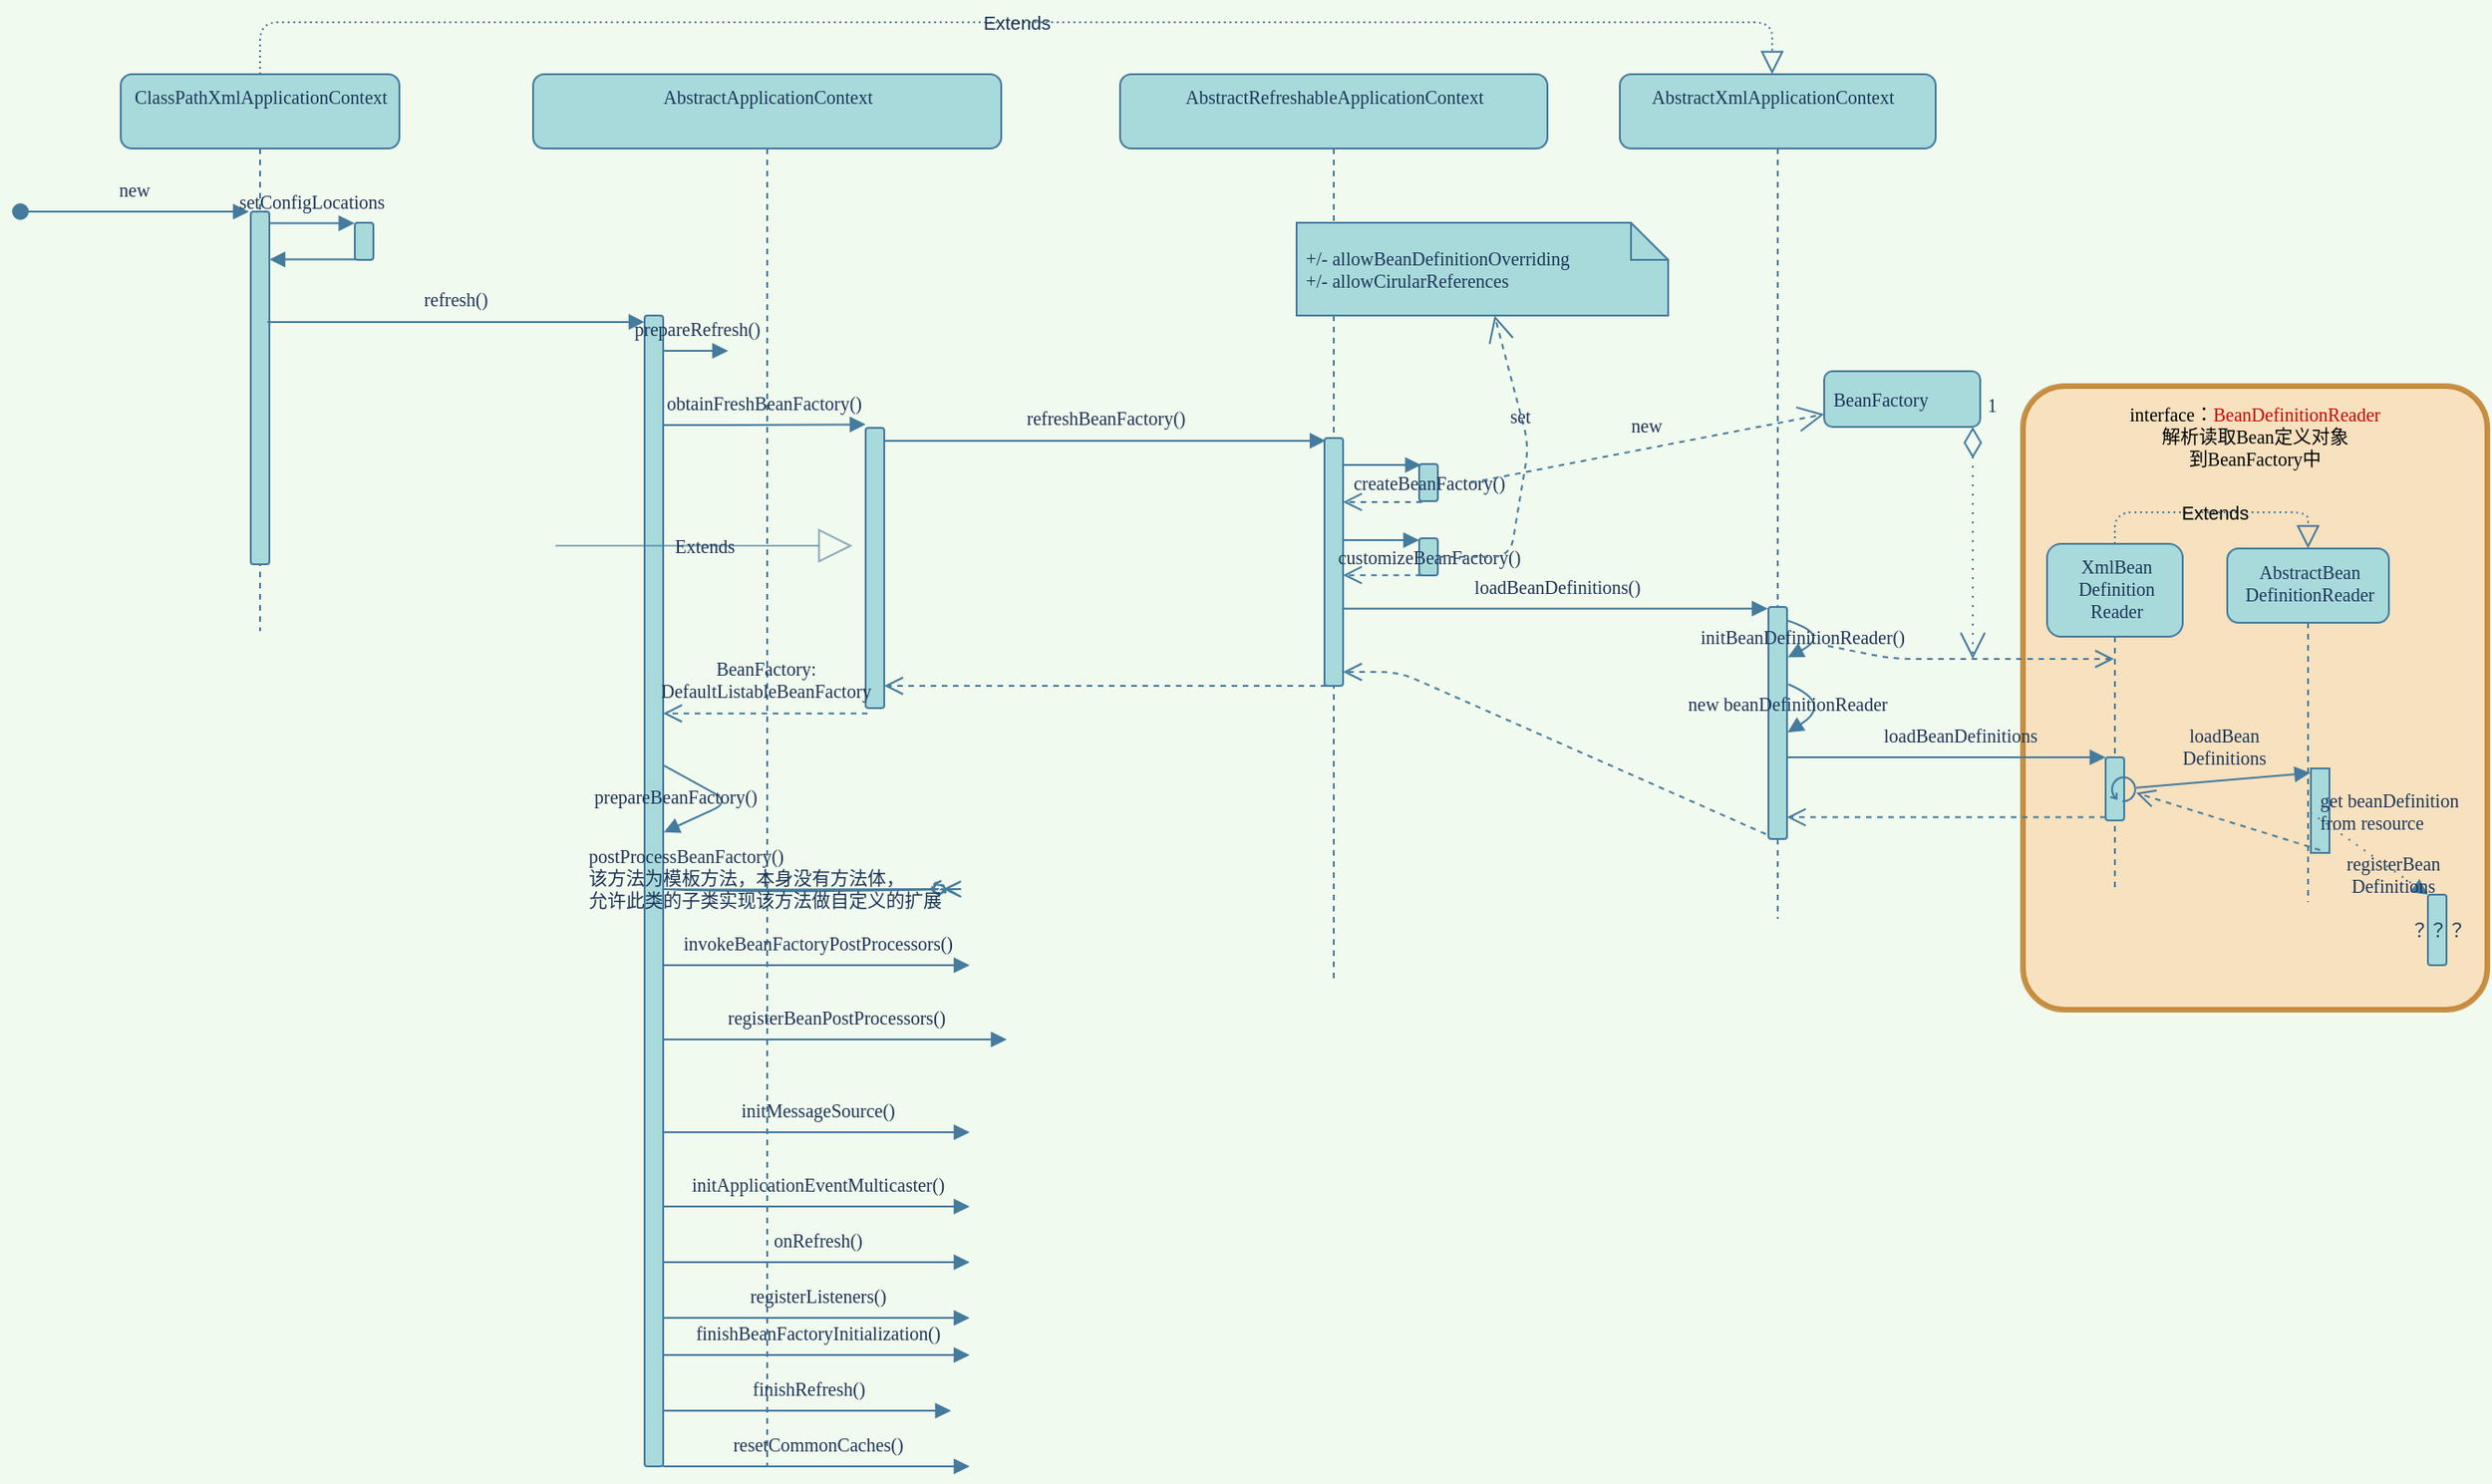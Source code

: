 <mxfile version="13.10.4" type="github">
  <diagram id="kgpKYQtTHZ0yAKxKKP6v" name="Page-1">
    <mxGraphModel dx="2400" dy="845" grid="1" gridSize="3" guides="1" tooltips="1" connect="1" arrows="1" fold="1" page="1" pageScale="1" pageWidth="850" pageHeight="1100" background="#F1FAEE" math="0" shadow="0">
      <root>
        <mxCell id="0" />
        <mxCell id="1" parent="0" />
        <mxCell id="X2vZLEiec1v9-HC9pAJ2-279" value="interface：&lt;span style=&quot;font-size: 10px;&quot;&gt;&lt;font style=&quot;font-size: 10px;&quot; color=&quot;#cc0000&quot;&gt;BeanDefinitionReader&lt;/font&gt;&lt;/span&gt;&lt;br style=&quot;font-size: 10px;&quot;&gt;解析读取Bean定义对象&lt;br style=&quot;font-size: 10px;&quot;&gt;到BeanFactory中" style="shape=ext;rounded=1;html=1;whiteSpace=wrap;shadow=0;glass=0;sketch=0;strokeColor=#b46504;strokeWidth=3;fontSize=10;align=center;fillColor=#fad7ac;opacity=70;arcSize=9;verticalAlign=top;spacing=5;labelBorderColor=none;labelBackgroundColor=none;fontStyle=0;fontFamily=Comic Sans MS;" parent="1" vertex="1">
          <mxGeometry x="1057" y="238" width="250" height="336" as="geometry" />
        </mxCell>
        <mxCell id="3nuBFxr9cyL0pnOWT2aG-1" value="" style="shape=umlLifeline;perimeter=lifelinePerimeter;container=1;collapsible=0;recursiveResize=0;rounded=1;shadow=0;strokeWidth=1;fillColor=#A8DADC;strokeColor=#457B9D;fontColor=#1D3557;spacing=5;labelBorderColor=none;labelBackgroundColor=none;fontStyle=0;fontSize=10;fontFamily=Comic Sans MS;" parent="1" vertex="1">
          <mxGeometry x="33" y="70" width="150" height="300" as="geometry" />
        </mxCell>
        <mxCell id="3nuBFxr9cyL0pnOWT2aG-2" value="" style="points=[];perimeter=orthogonalPerimeter;rounded=1;shadow=0;strokeWidth=1;fillColor=#A8DADC;strokeColor=#457B9D;fontColor=#1D3557;spacing=5;labelBorderColor=none;labelBackgroundColor=none;fontStyle=0;fontSize=10;fontFamily=Comic Sans MS;" parent="3nuBFxr9cyL0pnOWT2aG-1" vertex="1">
          <mxGeometry x="70" y="74" width="10" height="190" as="geometry" />
        </mxCell>
        <mxCell id="3nuBFxr9cyL0pnOWT2aG-3" value="new" style="verticalAlign=bottom;startArrow=oval;endArrow=block;startSize=8;shadow=0;strokeWidth=1;labelBackgroundColor=none;strokeColor=#457B9D;fontColor=#1D3557;entryX=-0.1;entryY=0;entryDx=0;entryDy=0;entryPerimeter=0;spacing=5;labelBorderColor=none;fontStyle=0;fontSize=10;fontFamily=Comic Sans MS;" parent="3nuBFxr9cyL0pnOWT2aG-1" target="3nuBFxr9cyL0pnOWT2aG-2" edge="1">
          <mxGeometry relative="1" as="geometry">
            <mxPoint x="-54" y="74" as="sourcePoint" />
          </mxGeometry>
        </mxCell>
        <mxCell id="WuqNJLrXe6y0jd8liVRH-7" value="ClassPathXmlApplicationContext" style="html=1;align=center;verticalAlign=top;rounded=1;absoluteArcSize=1;arcSize=10;dashed=0;labelBackgroundColor=none;sketch=0;fontFamily=Comic Sans MS;fontSize=10;fontColor=#1D3557;strokeColor=none;fillColor=none;" vertex="1" parent="3nuBFxr9cyL0pnOWT2aG-1">
          <mxGeometry x="5" width="140" height="24" as="geometry" />
        </mxCell>
        <mxCell id="3nuBFxr9cyL0pnOWT2aG-8" value="setConfigLocations" style="verticalAlign=bottom;endArrow=block;shadow=0;strokeWidth=1;labelBackgroundColor=none;strokeColor=#457B9D;fontColor=#1D3557;entryX=-0.014;entryY=0.013;entryDx=0;entryDy=0;entryPerimeter=0;fontSize=10;spacing=5;labelBorderColor=none;fontStyle=0;fontFamily=Comic Sans MS;" parent="1" source="3nuBFxr9cyL0pnOWT2aG-2" target="X2vZLEiec1v9-HC9pAJ2-3" edge="1">
          <mxGeometry relative="1" as="geometry">
            <mxPoint x="275" y="160" as="sourcePoint" />
            <mxPoint x="160" y="160" as="targetPoint" />
          </mxGeometry>
        </mxCell>
        <mxCell id="X2vZLEiec1v9-HC9pAJ2-2" value="" style="shape=umlLifeline;perimeter=lifelinePerimeter;whiteSpace=wrap;html=1;container=1;collapsible=0;recursiveResize=0;outlineConnect=0;rounded=1;sketch=0;strokeColor=#457B9D;fillColor=#A8DADC;fontColor=#1D3557;labelBorderColor=none;spacing=5;labelBackgroundColor=none;fontStyle=0;fontSize=10;fontFamily=Comic Sans MS;" parent="1" vertex="1">
          <mxGeometry x="255" y="70" width="252" height="750" as="geometry" />
        </mxCell>
        <mxCell id="X2vZLEiec1v9-HC9pAJ2-6" value="" style="html=1;points=[];perimeter=orthogonalPerimeter;rounded=1;sketch=0;strokeColor=#457B9D;fillColor=#A8DADC;fontSize=10;fontColor=#1D3557;spacing=5;labelBorderColor=none;labelBackgroundColor=none;fontStyle=0;fontFamily=Comic Sans MS;" parent="X2vZLEiec1v9-HC9pAJ2-2" vertex="1">
          <mxGeometry x="60" y="130" width="10" height="620" as="geometry" />
        </mxCell>
        <mxCell id="X2vZLEiec1v9-HC9pAJ2-34" value="" style="html=1;points=[];perimeter=orthogonalPerimeter;rounded=1;sketch=0;strokeColor=#457B9D;fillColor=#A8DADC;fontSize=10;fontColor=#1D3557;spacing=5;labelBorderColor=none;labelBackgroundColor=none;fontStyle=0;fontFamily=Comic Sans MS;" parent="X2vZLEiec1v9-HC9pAJ2-2" vertex="1">
          <mxGeometry x="179" y="190.5" width="10" height="151" as="geometry" />
        </mxCell>
        <mxCell id="X2vZLEiec1v9-HC9pAJ2-8" value="obtainFreshBeanFactory()" style="html=1;verticalAlign=bottom;endArrow=block;labelBackgroundColor=none;strokeColor=#457B9D;fillColor=#A8DADC;fontSize=10;fontColor=#1D3557;entryX=0;entryY=-0.012;entryDx=0;entryDy=0;entryPerimeter=0;spacing=5;labelBorderColor=none;fontStyle=0;fontFamily=Comic Sans MS;" parent="X2vZLEiec1v9-HC9pAJ2-2" source="X2vZLEiec1v9-HC9pAJ2-6" target="X2vZLEiec1v9-HC9pAJ2-34" edge="1">
          <mxGeometry width="80" relative="1" as="geometry">
            <mxPoint x="-50" y="260" as="sourcePoint" />
            <mxPoint x="220" y="161" as="targetPoint" />
            <Array as="points">
              <mxPoint x="95" y="189" />
            </Array>
          </mxGeometry>
        </mxCell>
        <mxCell id="X2vZLEiec1v9-HC9pAJ2-40" value="BeanFactory:&lt;br style=&quot;font-size: 10px;&quot;&gt;DefaultListableBeanFactory" style="html=1;verticalAlign=bottom;endArrow=open;dashed=1;endSize=8;exitX=0.1;exitY=1.019;labelBackgroundColor=none;strokeColor=#457B9D;fillColor=#A8DADC;fontSize=10;fontColor=#1D3557;exitDx=0;exitDy=0;exitPerimeter=0;spacing=5;labelBorderColor=none;fontStyle=0;fontFamily=Comic Sans MS;" parent="X2vZLEiec1v9-HC9pAJ2-2" source="X2vZLEiec1v9-HC9pAJ2-34" target="X2vZLEiec1v9-HC9pAJ2-6" edge="1">
          <mxGeometry relative="1" as="geometry">
            <mxPoint x="350" y="186" as="targetPoint" />
          </mxGeometry>
        </mxCell>
        <mxCell id="X2vZLEiec1v9-HC9pAJ2-12" value="prepareBeanFactory()&lt;br style=&quot;font-size: 10px;&quot;&gt;" style="html=1;verticalAlign=middle;endArrow=block;labelBackgroundColor=none;strokeColor=#457B9D;fillColor=#A8DADC;fontSize=10;fontColor=#1D3557;align=left;edgeStyle=elbowEdgeStyle;entryX=1.035;entryY=0.449;entryDx=0;entryDy=0;entryPerimeter=0;exitX=1.04;exitY=0.391;exitDx=0;exitDy=0;exitPerimeter=0;spacing=5;labelBorderColor=none;fontStyle=0;fontFamily=Comic Sans MS;" parent="X2vZLEiec1v9-HC9pAJ2-2" source="X2vZLEiec1v9-HC9pAJ2-6" target="X2vZLEiec1v9-HC9pAJ2-6" edge="1">
          <mxGeometry x="-1" y="-46" width="80" relative="1" as="geometry">
            <mxPoint x="71" y="385" as="sourcePoint" />
            <mxPoint x="214" y="385" as="targetPoint" />
            <Array as="points">
              <mxPoint x="106" y="392" />
            </Array>
            <mxPoint x="-20" y="-24" as="offset" />
          </mxGeometry>
        </mxCell>
        <mxCell id="WuqNJLrXe6y0jd8liVRH-16" value="AbstractApplicationContext" style="html=1;align=center;verticalAlign=top;rounded=1;absoluteArcSize=1;arcSize=10;dashed=0;labelBackgroundColor=none;sketch=0;fontFamily=Comic Sans MS;fontSize=10;fontColor=#1D3557;strokeColor=none;fillColor=none;" vertex="1" parent="X2vZLEiec1v9-HC9pAJ2-2">
          <mxGeometry x="56" width="140" height="24" as="geometry" />
        </mxCell>
        <mxCell id="X2vZLEiec1v9-HC9pAJ2-5" value="" style="html=1;verticalAlign=bottom;endArrow=block;strokeColor=#457B9D;fillColor=#A8DADC;fontColor=#1D3557;exitX=0.019;exitY=0.988;exitDx=0;exitDy=0;exitPerimeter=0;spacing=5;labelBorderColor=none;labelBackgroundColor=none;fontStyle=0;fontSize=10;fontFamily=Comic Sans MS;" parent="1" source="X2vZLEiec1v9-HC9pAJ2-3" target="3nuBFxr9cyL0pnOWT2aG-2" edge="1">
          <mxGeometry width="80" relative="1" as="geometry">
            <mxPoint x="140" y="400" as="sourcePoint" />
            <mxPoint x="220" y="400" as="targetPoint" />
          </mxGeometry>
        </mxCell>
        <mxCell id="X2vZLEiec1v9-HC9pAJ2-3" value="" style="html=1;points=[];perimeter=orthogonalPerimeter;rounded=1;sketch=0;strokeColor=#457B9D;fillColor=#A8DADC;fontColor=#1D3557;spacing=5;labelBorderColor=none;labelBackgroundColor=none;fontStyle=0;fontSize=10;fontFamily=Comic Sans MS;" parent="1" vertex="1">
          <mxGeometry x="159" y="150" width="10" height="20" as="geometry" />
        </mxCell>
        <mxCell id="X2vZLEiec1v9-HC9pAJ2-7" value="refresh()" style="html=1;verticalAlign=bottom;endArrow=block;strokeColor=#457B9D;fillColor=#A8DADC;fontSize=10;fontColor=#1D3557;exitX=0.897;exitY=0.313;exitDx=0;exitDy=0;exitPerimeter=0;labelBackgroundColor=none;spacing=5;labelBorderColor=none;fontStyle=0;fontFamily=Comic Sans MS;" parent="1" source="3nuBFxr9cyL0pnOWT2aG-2" target="X2vZLEiec1v9-HC9pAJ2-6" edge="1">
          <mxGeometry width="80" relative="1" as="geometry">
            <mxPoint x="50" y="200" as="sourcePoint" />
            <mxPoint x="260" y="370" as="targetPoint" />
          </mxGeometry>
        </mxCell>
        <mxCell id="X2vZLEiec1v9-HC9pAJ2-9" value="prepareRefresh()" style="html=1;verticalAlign=bottom;endArrow=block;labelBackgroundColor=none;strokeColor=#457B9D;fillColor=#A8DADC;fontSize=10;fontColor=#1D3557;spacing=5;labelBorderColor=none;fontStyle=0;fontFamily=Comic Sans MS;" parent="1" source="X2vZLEiec1v9-HC9pAJ2-6" edge="1">
          <mxGeometry width="80" relative="1" as="geometry">
            <mxPoint x="242" y="219" as="sourcePoint" />
            <mxPoint x="360" y="219" as="targetPoint" />
          </mxGeometry>
        </mxCell>
        <mxCell id="X2vZLEiec1v9-HC9pAJ2-16" value="postProcessBeanFactory()&lt;br style=&quot;font-size: 10px;&quot;&gt;&lt;span style=&quot;font-size: 10px;&quot;&gt;该方法为模板方法，本身没有方法体，&lt;/span&gt;&lt;br style=&quot;font-size: 10px;&quot;&gt;&lt;div style=&quot;font-size: 10px;&quot;&gt;&lt;span style=&quot;font-size: 10px;&quot;&gt;允许此类的子类实现该方法做自定义的扩展&lt;/span&gt;&lt;/div&gt;" style="html=1;verticalAlign=middle;endArrow=ERzeroToMany;labelBackgroundColor=none;strokeColor=#457B9D;fillColor=#A8DADC;fontSize=10;fontColor=#1D3557;align=left;sketch=1;endFill=1;spacing=5;labelBorderColor=none;fontStyle=0;fontFamily=Comic Sans MS;" parent="1" source="X2vZLEiec1v9-HC9pAJ2-6" edge="1">
          <mxGeometry x="-1" y="45" width="80" relative="1" as="geometry">
            <mxPoint x="362" y="509" as="sourcePoint" />
            <mxPoint x="485" y="509" as="targetPoint" />
            <mxPoint x="-45" y="39" as="offset" />
          </mxGeometry>
        </mxCell>
        <mxCell id="X2vZLEiec1v9-HC9pAJ2-17" value="invokeBeanFactoryPostProcessors()" style="html=1;verticalAlign=bottom;endArrow=block;labelBackgroundColor=none;strokeColor=#457B9D;fillColor=#A8DADC;fontSize=10;fontColor=#1D3557;spacing=5;labelBorderColor=none;fontStyle=0;fontFamily=Comic Sans MS;" parent="1" source="X2vZLEiec1v9-HC9pAJ2-6" edge="1">
          <mxGeometry width="80" relative="1" as="geometry">
            <mxPoint x="244.81" y="390.0" as="sourcePoint" />
            <mxPoint x="490" y="550" as="targetPoint" />
          </mxGeometry>
        </mxCell>
        <mxCell id="X2vZLEiec1v9-HC9pAJ2-20" value="registerBeanPostProcessors()" style="html=1;verticalAlign=bottom;endArrow=block;labelBackgroundColor=none;strokeColor=#457B9D;fillColor=#A8DADC;fontSize=10;fontColor=#1D3557;spacing=5;labelBorderColor=none;fontStyle=0;fontFamily=Comic Sans MS;" parent="1" source="X2vZLEiec1v9-HC9pAJ2-6" edge="1">
          <mxGeometry width="80" relative="1" as="geometry">
            <mxPoint x="244.81" y="430.0" as="sourcePoint" />
            <mxPoint x="510" y="590" as="targetPoint" />
          </mxGeometry>
        </mxCell>
        <mxCell id="X2vZLEiec1v9-HC9pAJ2-21" value="initMessageSource()" style="html=1;verticalAlign=bottom;endArrow=block;labelBackgroundColor=none;strokeColor=#457B9D;fillColor=#A8DADC;fontSize=10;fontColor=#1D3557;spacing=5;labelBorderColor=none;fontStyle=0;fontFamily=Comic Sans MS;" parent="1" source="X2vZLEiec1v9-HC9pAJ2-6" edge="1">
          <mxGeometry width="80" relative="1" as="geometry">
            <mxPoint x="270.0" y="620.0" as="sourcePoint" />
            <mxPoint x="490" y="640" as="targetPoint" />
          </mxGeometry>
        </mxCell>
        <mxCell id="X2vZLEiec1v9-HC9pAJ2-28" value="initApplicationEventMulticaster()" style="html=1;verticalAlign=bottom;endArrow=block;labelBackgroundColor=none;strokeColor=#457B9D;fillColor=#A8DADC;fontSize=10;fontColor=#1D3557;spacing=5;labelBorderColor=none;fontStyle=0;fontFamily=Comic Sans MS;" parent="1" source="X2vZLEiec1v9-HC9pAJ2-6" edge="1">
          <mxGeometry width="80" relative="1" as="geometry">
            <mxPoint x="244.81" y="530" as="sourcePoint" />
            <mxPoint x="490" y="680" as="targetPoint" />
          </mxGeometry>
        </mxCell>
        <mxCell id="X2vZLEiec1v9-HC9pAJ2-29" value="onRefresh()" style="html=1;verticalAlign=bottom;endArrow=block;labelBackgroundColor=none;strokeColor=#457B9D;fillColor=#A8DADC;fontSize=10;fontColor=#1D3557;spacing=5;labelBorderColor=none;fontStyle=0;fontFamily=Comic Sans MS;" parent="1" source="X2vZLEiec1v9-HC9pAJ2-6" edge="1">
          <mxGeometry width="80" relative="1" as="geometry">
            <mxPoint x="244.81" y="570" as="sourcePoint" />
            <mxPoint x="490" y="710" as="targetPoint" />
          </mxGeometry>
        </mxCell>
        <mxCell id="X2vZLEiec1v9-HC9pAJ2-30" value="registerListeners()" style="html=1;verticalAlign=bottom;endArrow=block;labelBackgroundColor=none;strokeColor=#457B9D;fillColor=#A8DADC;fontSize=10;fontColor=#1D3557;spacing=5;labelBorderColor=none;fontStyle=0;fontFamily=Comic Sans MS;" parent="1" source="X2vZLEiec1v9-HC9pAJ2-6" edge="1">
          <mxGeometry width="80" relative="1" as="geometry">
            <mxPoint x="244.81" y="600" as="sourcePoint" />
            <mxPoint x="490" y="740" as="targetPoint" />
          </mxGeometry>
        </mxCell>
        <mxCell id="X2vZLEiec1v9-HC9pAJ2-31" value="finishBeanFactoryInitialization()" style="html=1;verticalAlign=bottom;endArrow=block;labelBackgroundColor=none;strokeColor=#457B9D;fillColor=#A8DADC;fontSize=10;fontColor=#1D3557;spacing=5;labelBorderColor=none;fontStyle=0;fontFamily=Comic Sans MS;" parent="1" source="X2vZLEiec1v9-HC9pAJ2-6" edge="1">
          <mxGeometry width="80" relative="1" as="geometry">
            <mxPoint x="244.81" y="660" as="sourcePoint" />
            <mxPoint x="490" y="760" as="targetPoint" />
          </mxGeometry>
        </mxCell>
        <mxCell id="X2vZLEiec1v9-HC9pAJ2-32" value="finishRefresh()" style="html=1;verticalAlign=bottom;endArrow=block;labelBackgroundColor=none;strokeColor=#457B9D;fillColor=#A8DADC;fontSize=10;fontColor=#1D3557;spacing=5;labelBorderColor=none;fontStyle=0;fontFamily=Comic Sans MS;" parent="1" source="X2vZLEiec1v9-HC9pAJ2-6" edge="1">
          <mxGeometry width="80" relative="1" as="geometry">
            <mxPoint x="244.81" y="690" as="sourcePoint" />
            <mxPoint x="480" y="790" as="targetPoint" />
          </mxGeometry>
        </mxCell>
        <mxCell id="X2vZLEiec1v9-HC9pAJ2-33" value="resetCommonCaches()" style="html=1;verticalAlign=bottom;endArrow=block;labelBackgroundColor=none;strokeColor=#457B9D;fillColor=#A8DADC;fontSize=10;fontColor=#1D3557;spacing=5;labelBorderColor=none;fontStyle=0;fontFamily=Comic Sans MS;" parent="1" source="X2vZLEiec1v9-HC9pAJ2-6" edge="1">
          <mxGeometry width="80" relative="1" as="geometry">
            <mxPoint x="244.81" y="720" as="sourcePoint" />
            <mxPoint x="490" y="820" as="targetPoint" />
          </mxGeometry>
        </mxCell>
        <mxCell id="X2vZLEiec1v9-HC9pAJ2-36" value="refreshBeanFactory()" style="html=1;verticalAlign=bottom;endArrow=block;labelBackgroundColor=none;strokeColor=#457B9D;fillColor=#A8DADC;fontSize=10;fontColor=#1D3557;entryX=0.066;entryY=0.011;entryDx=0;entryDy=0;entryPerimeter=0;spacing=5;labelBorderColor=none;fontStyle=0;fontFamily=Comic Sans MS;" parent="1" source="X2vZLEiec1v9-HC9pAJ2-34" target="X2vZLEiec1v9-HC9pAJ2-35" edge="1">
          <mxGeometry width="80" relative="1" as="geometry">
            <mxPoint x="513" y="260" as="sourcePoint" />
            <mxPoint x="675" y="199" as="targetPoint" />
            <Array as="points" />
          </mxGeometry>
        </mxCell>
        <mxCell id="X2vZLEiec1v9-HC9pAJ2-43" value="" style="html=1;verticalAlign=bottom;endArrow=open;dashed=1;endSize=8;labelBackgroundColor=none;strokeColor=#457B9D;fillColor=#A8DADC;fontSize=10;fontColor=#1D3557;exitX=0.1;exitY=1;exitDx=0;exitDy=0;exitPerimeter=0;spacing=5;labelBorderColor=none;fontStyle=0;fontFamily=Comic Sans MS;" parent="1" source="X2vZLEiec1v9-HC9pAJ2-35" target="X2vZLEiec1v9-HC9pAJ2-34" edge="1">
          <mxGeometry relative="1" as="geometry">
            <mxPoint x="620" y="480" as="sourcePoint" />
            <mxPoint x="540" y="480" as="targetPoint" />
            <Array as="points" />
          </mxGeometry>
        </mxCell>
        <mxCell id="X2vZLEiec1v9-HC9pAJ2-44" value="" style="shape=umlLifeline;perimeter=lifelinePerimeter;whiteSpace=wrap;html=1;container=1;collapsible=0;recursiveResize=0;outlineConnect=0;rounded=1;sketch=0;strokeColor=#457B9D;fillColor=#A8DADC;fontSize=10;fontColor=#1D3557;shadow=0;glass=0;spacing=5;labelBorderColor=none;labelBackgroundColor=none;fontStyle=0;fontFamily=Comic Sans MS;" parent="1" vertex="1">
          <mxGeometry x="571" y="70" width="230" height="488" as="geometry" />
        </mxCell>
        <mxCell id="X2vZLEiec1v9-HC9pAJ2-35" value="" style="html=1;points=[];perimeter=orthogonalPerimeter;rounded=1;sketch=0;strokeColor=#457B9D;fillColor=#A8DADC;fontSize=10;fontColor=#1D3557;spacing=5;labelBorderColor=none;labelBackgroundColor=none;fontStyle=0;fontFamily=Comic Sans MS;" parent="X2vZLEiec1v9-HC9pAJ2-44" vertex="1">
          <mxGeometry x="110" y="196" width="10" height="133.5" as="geometry" />
        </mxCell>
        <mxCell id="X2vZLEiec1v9-HC9pAJ2-46" value="createBeanFactory()" style="html=1;points=[];perimeter=orthogonalPerimeter;rounded=1;shadow=0;glass=0;sketch=0;strokeColor=#457B9D;fillColor=#A8DADC;fontSize=10;fontColor=#1D3557;spacing=5;labelBorderColor=none;labelBackgroundColor=none;fontStyle=0;fontFamily=Comic Sans MS;" parent="X2vZLEiec1v9-HC9pAJ2-44" vertex="1">
          <mxGeometry x="161" y="210" width="10" height="20" as="geometry" />
        </mxCell>
        <mxCell id="X2vZLEiec1v9-HC9pAJ2-47" value="" style="html=1;verticalAlign=bottom;endArrow=block;labelBackgroundColor=none;strokeColor=#457B9D;fillColor=#A8DADC;fontSize=10;fontColor=#1D3557;entryX=0.1;entryY=0.025;entryDx=0;entryDy=0;entryPerimeter=0;spacing=5;labelBorderColor=none;fontStyle=0;fontFamily=Comic Sans MS;" parent="X2vZLEiec1v9-HC9pAJ2-44" source="X2vZLEiec1v9-HC9pAJ2-35" target="X2vZLEiec1v9-HC9pAJ2-46" edge="1">
          <mxGeometry width="80" relative="1" as="geometry">
            <mxPoint x="70" y="300" as="sourcePoint" />
            <mxPoint x="150" y="300" as="targetPoint" />
          </mxGeometry>
        </mxCell>
        <mxCell id="X2vZLEiec1v9-HC9pAJ2-48" value="" style="html=1;verticalAlign=bottom;endArrow=open;dashed=1;endSize=8;labelBackgroundColor=none;strokeColor=#457B9D;fillColor=#A8DADC;fontSize=10;fontColor=#1D3557;exitX=0.143;exitY=1.024;exitDx=0;exitDy=0;exitPerimeter=0;spacing=5;labelBorderColor=none;fontStyle=0;fontFamily=Comic Sans MS;" parent="X2vZLEiec1v9-HC9pAJ2-44" source="X2vZLEiec1v9-HC9pAJ2-46" target="X2vZLEiec1v9-HC9pAJ2-35" edge="1">
          <mxGeometry relative="1" as="geometry">
            <mxPoint x="51" y="330" as="sourcePoint" />
            <mxPoint x="-70" y="275" as="targetPoint" />
          </mxGeometry>
        </mxCell>
        <mxCell id="X2vZLEiec1v9-HC9pAJ2-49" value="customizeBeanFactory()" style="html=1;points=[];perimeter=orthogonalPerimeter;rounded=1;shadow=0;glass=0;sketch=0;strokeColor=#457B9D;fillColor=#A8DADC;fontSize=10;fontColor=#1D3557;spacing=5;labelBorderColor=none;labelBackgroundColor=none;fontStyle=0;fontFamily=Comic Sans MS;" parent="X2vZLEiec1v9-HC9pAJ2-44" vertex="1">
          <mxGeometry x="161" y="250" width="10" height="20" as="geometry" />
        </mxCell>
        <mxCell id="X2vZLEiec1v9-HC9pAJ2-51" value="" style="html=1;verticalAlign=bottom;endArrow=open;dashed=1;endSize=8;labelBackgroundColor=none;strokeColor=#457B9D;fillColor=#A8DADC;fontSize=10;fontColor=#1D3557;exitX=0.114;exitY=0.993;exitDx=0;exitDy=0;exitPerimeter=0;spacing=5;labelBorderColor=none;fontStyle=0;fontFamily=Comic Sans MS;" parent="X2vZLEiec1v9-HC9pAJ2-44" source="X2vZLEiec1v9-HC9pAJ2-49" target="X2vZLEiec1v9-HC9pAJ2-35" edge="1">
          <mxGeometry relative="1" as="geometry">
            <mxPoint x="191.43" y="280.48" as="sourcePoint" />
            <mxPoint x="60" y="280.48" as="targetPoint" />
          </mxGeometry>
        </mxCell>
        <mxCell id="X2vZLEiec1v9-HC9pAJ2-50" value="" style="html=1;verticalAlign=bottom;endArrow=block;labelBackgroundColor=none;strokeColor=#457B9D;fillColor=#A8DADC;fontSize=10;fontColor=#1D3557;entryX=0;entryY=0.05;entryDx=0;entryDy=0;entryPerimeter=0;spacing=5;labelBorderColor=none;fontStyle=0;fontFamily=Comic Sans MS;" parent="X2vZLEiec1v9-HC9pAJ2-44" source="X2vZLEiec1v9-HC9pAJ2-35" target="X2vZLEiec1v9-HC9pAJ2-49" edge="1">
          <mxGeometry width="80" relative="1" as="geometry">
            <mxPoint x="60" y="260.5" as="sourcePoint" />
            <mxPoint x="191" y="260.5" as="targetPoint" />
            <mxPoint as="offset" />
          </mxGeometry>
        </mxCell>
        <mxCell id="WuqNJLrXe6y0jd8liVRH-17" value="AbstractRefreshableApplicationContext" style="html=1;align=center;verticalAlign=top;rounded=1;absoluteArcSize=1;arcSize=10;dashed=0;labelBackgroundColor=none;sketch=0;fontFamily=Comic Sans MS;fontSize=10;fontColor=#1D3557;strokeColor=none;fillColor=none;" vertex="1" parent="X2vZLEiec1v9-HC9pAJ2-44">
          <mxGeometry x="45" width="140" height="24" as="geometry" />
        </mxCell>
        <mxCell id="X2vZLEiec1v9-HC9pAJ2-54" value="loadBeanDefinitions()" style="html=1;verticalAlign=bottom;endArrow=block;entryX=-0.035;entryY=0.007;labelBackgroundColor=none;strokeColor=#457B9D;fillColor=#A8DADC;fontSize=10;fontStyle=0;fontColor=#1D3557;entryDx=0;entryDy=0;entryPerimeter=0;spacing=5;labelBorderColor=none;fontFamily=Comic Sans MS;" parent="1" source="X2vZLEiec1v9-HC9pAJ2-35" target="X2vZLEiec1v9-HC9pAJ2-62" edge="1">
          <mxGeometry relative="1" as="geometry">
            <mxPoint x="680" y="420" as="sourcePoint" />
          </mxGeometry>
        </mxCell>
        <mxCell id="X2vZLEiec1v9-HC9pAJ2-55" value="" style="html=1;verticalAlign=bottom;endArrow=open;dashed=1;endSize=8;exitX=-0.141;exitY=0.979;labelBackgroundColor=none;strokeColor=#457B9D;fillColor=#A8DADC;fontSize=10;fontColor=#1D3557;exitDx=0;exitDy=0;exitPerimeter=0;spacing=5;labelBorderColor=none;fontStyle=0;fontFamily=Comic Sans MS;" parent="1" source="X2vZLEiec1v9-HC9pAJ2-62" target="X2vZLEiec1v9-HC9pAJ2-35" edge="1">
          <mxGeometry relative="1" as="geometry">
            <mxPoint x="680" y="496" as="targetPoint" />
            <Array as="points">
              <mxPoint x="721" y="392" />
            </Array>
          </mxGeometry>
        </mxCell>
        <mxCell id="X2vZLEiec1v9-HC9pAJ2-61" value="" style="shape=umlLifeline;perimeter=lifelinePerimeter;whiteSpace=wrap;html=1;container=1;collapsible=0;recursiveResize=0;outlineConnect=0;rounded=1;sketch=0;strokeColor=#457B9D;fillColor=#A8DADC;fontSize=10;fontColor=#1D3557;shadow=0;glass=0;spacing=5;labelBorderColor=none;labelBackgroundColor=none;fontStyle=0;fontFamily=Comic Sans MS;" parent="1" vertex="1">
          <mxGeometry x="840" y="70" width="170" height="455" as="geometry" />
        </mxCell>
        <mxCell id="X2vZLEiec1v9-HC9pAJ2-62" value="" style="html=1;points=[];perimeter=orthogonalPerimeter;rounded=1;sketch=0;strokeColor=#457B9D;fillColor=#A8DADC;fontSize=10;fontColor=#1D3557;spacing=5;labelBorderColor=none;labelBackgroundColor=none;fontStyle=0;fontFamily=Comic Sans MS;" parent="X2vZLEiec1v9-HC9pAJ2-61" vertex="1">
          <mxGeometry x="80" y="287" width="10" height="125" as="geometry" />
        </mxCell>
        <mxCell id="X2vZLEiec1v9-HC9pAJ2-77" value="new beanDefinitionReader" style="html=1;verticalAlign=middle;endArrow=block;labelBackgroundColor=none;strokeColor=#457B9D;fillColor=#A8DADC;fontSize=10;fontColor=#1D3557;edgeStyle=orthogonalEdgeStyle;exitX=1.067;exitY=0.333;exitDx=0;exitDy=0;exitPerimeter=0;entryX=1.033;entryY=0.541;entryDx=0;entryDy=0;entryPerimeter=0;curved=1;spacing=5;labelBorderColor=none;fontStyle=0;fontFamily=Comic Sans MS;" parent="X2vZLEiec1v9-HC9pAJ2-61" source="X2vZLEiec1v9-HC9pAJ2-62" target="X2vZLEiec1v9-HC9pAJ2-62" edge="1">
          <mxGeometry x="-0.88" y="-10" width="80" relative="1" as="geometry">
            <mxPoint x="60" y="340" as="sourcePoint" />
            <mxPoint x="140" y="340" as="targetPoint" />
            <Array as="points">
              <mxPoint x="115" y="339" />
            </Array>
            <mxPoint as="offset" />
          </mxGeometry>
        </mxCell>
        <mxCell id="X2vZLEiec1v9-HC9pAJ2-78" value="initBeanDefinitionReader()" style="html=1;verticalAlign=middle;endArrow=block;labelBackgroundColor=none;strokeColor=#457B9D;fillColor=#A8DADC;fontSize=10;fontColor=#1D3557;exitX=1.033;exitY=0.059;exitDx=0;exitDy=0;exitPerimeter=0;edgeStyle=orthogonalEdgeStyle;entryX=1.037;entryY=0.217;entryDx=0;entryDy=0;entryPerimeter=0;curved=1;spacing=5;labelBorderColor=none;fontStyle=0;fontFamily=Comic Sans MS;" parent="X2vZLEiec1v9-HC9pAJ2-61" source="X2vZLEiec1v9-HC9pAJ2-62" target="X2vZLEiec1v9-HC9pAJ2-62" edge="1">
          <mxGeometry x="-0.613" y="-6" width="80" relative="1" as="geometry">
            <mxPoint x="51.83" y="321.4" as="sourcePoint" />
            <mxPoint x="90" y="313" as="targetPoint" />
            <Array as="points">
              <mxPoint x="114" y="302" />
            </Array>
            <mxPoint as="offset" />
          </mxGeometry>
        </mxCell>
        <mxCell id="WuqNJLrXe6y0jd8liVRH-15" value="AbstractXmlApplicationContext" style="html=1;align=center;verticalAlign=top;rounded=1;absoluteArcSize=1;arcSize=10;dashed=0;labelBackgroundColor=none;sketch=0;fontFamily=Comic Sans MS;fontSize=10;fontColor=#1D3557;strokeColor=none;fillColor=none;" vertex="1" parent="X2vZLEiec1v9-HC9pAJ2-61">
          <mxGeometry x="12" width="140" height="24" as="geometry" />
        </mxCell>
        <mxCell id="X2vZLEiec1v9-HC9pAJ2-82" value="" style="html=1;verticalAlign=bottom;endArrow=open;dashed=1;endSize=8;labelBackgroundColor=none;strokeColor=#457B9D;fillColor=#A8DADC;fontSize=10;fontColor=#1D3557;spacing=5;labelBorderColor=none;fontStyle=0;fontFamily=Comic Sans MS;" parent="1" target="X2vZLEiec1v9-HC9pAJ2-80" edge="1">
          <mxGeometry relative="1" as="geometry">
            <mxPoint x="952" y="378" as="sourcePoint" />
            <mxPoint x="980" y="360" as="targetPoint" />
            <Array as="points">
              <mxPoint x="987" y="385" />
            </Array>
          </mxGeometry>
        </mxCell>
        <mxCell id="X2vZLEiec1v9-HC9pAJ2-80" value="" style="shape=umlLifeline;perimeter=lifelinePerimeter;whiteSpace=wrap;html=1;container=1;collapsible=0;recursiveResize=0;outlineConnect=0;rounded=1;shadow=0;glass=0;sketch=0;strokeColor=#457B9D;fillColor=#A8DADC;fontSize=10;fontColor=#1D3557;align=left;size=50;spacing=5;labelBorderColor=none;labelBackgroundColor=none;fontStyle=0;fontFamily=Comic Sans MS;" parent="1" vertex="1">
          <mxGeometry x="1070" y="323" width="73" height="188" as="geometry" />
        </mxCell>
        <mxCell id="X2vZLEiec1v9-HC9pAJ2-259" value="" style="html=1;points=[];perimeter=orthogonalPerimeter;rounded=1;shadow=0;glass=0;sketch=0;strokeColor=#457B9D;fillColor=#A8DADC;fontSize=10;fontColor=#1D3557;align=left;spacing=5;labelBorderColor=none;labelBackgroundColor=none;fontStyle=0;fontFamily=Comic Sans MS;" parent="X2vZLEiec1v9-HC9pAJ2-80" vertex="1">
          <mxGeometry x="31.5" y="115" width="10" height="34" as="geometry" />
        </mxCell>
        <mxCell id="X2vZLEiec1v9-HC9pAJ2-269" value="" style="shape=mxgraph.bpmn.loop;html=1;outlineConnect=0;rounded=1;shadow=0;glass=0;sketch=0;strokeColor=#457B9D;fillColor=#A8DADC;fontSize=10;fontColor=#1D3557;align=left;strokeWidth=1;gradientDirection=east;spacing=5;labelBorderColor=none;labelBackgroundColor=none;fontStyle=0;fontFamily=Comic Sans MS;" parent="X2vZLEiec1v9-HC9pAJ2-80" vertex="1">
          <mxGeometry x="34" y="125" width="14" height="14" as="geometry" />
        </mxCell>
        <mxCell id="WuqNJLrXe6y0jd8liVRH-18" value="&lt;font style=&quot;font-size: 10px&quot;&gt;XmlBean&lt;br style=&quot;font-size: 10px&quot;&gt;Definition&lt;br style=&quot;font-size: 10px&quot;&gt;Reader&lt;/font&gt;" style="html=1;align=center;verticalAlign=top;rounded=1;absoluteArcSize=1;arcSize=10;dashed=0;labelBackgroundColor=none;sketch=0;fontFamily=Comic Sans MS;fontSize=10;fontColor=#1D3557;strokeColor=none;fillColor=none;" vertex="1" parent="X2vZLEiec1v9-HC9pAJ2-80">
          <mxGeometry x="4.25" width="64.5" height="24" as="geometry" />
        </mxCell>
        <mxCell id="X2vZLEiec1v9-HC9pAJ2-260" value="loadBeanDefinitions" style="html=1;verticalAlign=bottom;endArrow=block;entryX=0;entryY=0;labelBackgroundColor=none;strokeColor=#457B9D;fillColor=#A8DADC;fontSize=10;fontColor=#1D3557;spacing=5;labelBorderColor=none;fontStyle=0;fontFamily=Comic Sans MS;" parent="1" source="X2vZLEiec1v9-HC9pAJ2-62" target="X2vZLEiec1v9-HC9pAJ2-259" edge="1">
          <mxGeometry x="0.086" relative="1" as="geometry">
            <mxPoint x="970" y="510" as="sourcePoint" />
            <mxPoint as="offset" />
          </mxGeometry>
        </mxCell>
        <mxCell id="X2vZLEiec1v9-HC9pAJ2-261" value="" style="html=1;verticalAlign=bottom;endArrow=open;dashed=1;endSize=8;exitX=0;exitY=0.95;labelBackgroundColor=none;strokeColor=#457B9D;fillColor=#A8DADC;fontSize=10;fontColor=#1D3557;spacing=5;labelBorderColor=none;fontStyle=0;fontFamily=Comic Sans MS;" parent="1" source="X2vZLEiec1v9-HC9pAJ2-259" target="X2vZLEiec1v9-HC9pAJ2-62" edge="1">
          <mxGeometry relative="1" as="geometry">
            <mxPoint x="970" y="586" as="targetPoint" />
            <Array as="points" />
          </mxGeometry>
        </mxCell>
        <mxCell id="X2vZLEiec1v9-HC9pAJ2-262" value="" style="shape=umlLifeline;perimeter=lifelinePerimeter;whiteSpace=wrap;html=1;container=1;collapsible=0;recursiveResize=0;outlineConnect=0;rounded=1;shadow=0;glass=0;sketch=0;strokeColor=#457B9D;fillColor=#A8DADC;fontSize=10;fontColor=#1D3557;align=left;spacing=5;labelBorderColor=none;labelBackgroundColor=none;fontStyle=0;fontFamily=Comic Sans MS;" parent="1" vertex="1">
          <mxGeometry x="1167" y="325.5" width="87" height="190.5" as="geometry" />
        </mxCell>
        <mxCell id="X2vZLEiec1v9-HC9pAJ2-267" value="get beanDefinition&lt;br style=&quot;font-size: 10px;&quot;&gt;from resource" style="html=1;points=[];perimeter=orthogonalPerimeter;rounded=1;shadow=0;glass=0;sketch=0;strokeColor=#457B9D;fillColor=#A8DADC;fontSize=10;fontColor=#1D3557;align=left;spacing=5;arcSize=0;labelBorderColor=none;labelBackgroundColor=none;fontStyle=0;fontFamily=Comic Sans MS;" parent="X2vZLEiec1v9-HC9pAJ2-262" vertex="1">
          <mxGeometry x="45" y="118.5" width="10" height="45.5" as="geometry" />
        </mxCell>
        <mxCell id="WuqNJLrXe6y0jd8liVRH-19" value="AbstractBean&lt;br style=&quot;font-size: 10px&quot;&gt;DefinitionReader" style="html=1;align=center;verticalAlign=top;rounded=1;absoluteArcSize=1;arcSize=10;dashed=0;labelBackgroundColor=none;sketch=0;fontFamily=Comic Sans MS;fontSize=10;fontColor=#1D3557;strokeColor=none;fillColor=none;" vertex="1" parent="X2vZLEiec1v9-HC9pAJ2-262">
          <mxGeometry x="11.25" width="64.5" height="24" as="geometry" />
        </mxCell>
        <mxCell id="X2vZLEiec1v9-HC9pAJ2-268" value="loadBean&lt;br style=&quot;font-size: 10px;&quot;&gt;Definitions" style="html=1;verticalAlign=bottom;endArrow=block;labelBackgroundColor=none;strokeColor=#457B9D;fillColor=#A8DADC;fontSize=10;fontColor=#1D3557;startArrow=none;startFill=0;entryX=-0.028;entryY=0.053;entryDx=0;entryDy=0;entryPerimeter=0;spacing=5;labelBorderColor=none;fontStyle=0;fontFamily=Comic Sans MS;" parent="1" source="X2vZLEiec1v9-HC9pAJ2-269" target="X2vZLEiec1v9-HC9pAJ2-267" edge="1">
          <mxGeometry width="80" relative="1" as="geometry">
            <mxPoint x="1060" y="390" as="sourcePoint" />
            <mxPoint x="1256" y="514" as="targetPoint" />
            <Array as="points" />
          </mxGeometry>
        </mxCell>
        <mxCell id="X2vZLEiec1v9-HC9pAJ2-274" value="new" style="endArrow=open;endSize=12;dashed=1;html=1;labelBackgroundColor=none;strokeColor=#457B9D;fillColor=#A8DADC;fontSize=10;fontColor=#1D3557;spacing=5;labelBorderColor=none;fontStyle=0;fontFamily=Comic Sans MS;" parent="1" target="X2vZLEiec1v9-HC9pAJ2-273" edge="1">
          <mxGeometry x="0.015" y="13" width="160" relative="1" as="geometry">
            <mxPoint x="760" y="290" as="sourcePoint" />
            <mxPoint x="870" y="290" as="targetPoint" />
            <mxPoint as="offset" />
          </mxGeometry>
        </mxCell>
        <mxCell id="X2vZLEiec1v9-HC9pAJ2-275" value="1" style="endArrow=open;html=1;endSize=12;startArrow=diamondThin;startSize=14;startFill=0;edgeStyle=elbowEdgeStyle;align=left;verticalAlign=bottom;labelBackgroundColor=none;strokeColor=#457B9D;fillColor=#A8DADC;fontSize=10;fontColor=#1D3557;elbow=vertical;dashed=1;dashPattern=1 4;spacing=5;labelBorderColor=none;fontStyle=0;fontFamily=Comic Sans MS;" parent="1" source="X2vZLEiec1v9-HC9pAJ2-273" edge="1">
          <mxGeometry x="-1" y="3" relative="1" as="geometry">
            <mxPoint x="1050" y="240" as="sourcePoint" />
            <mxPoint x="1030" y="385" as="targetPoint" />
            <Array as="points">
              <mxPoint x="1030" y="255" />
            </Array>
          </mxGeometry>
        </mxCell>
        <mxCell id="X2vZLEiec1v9-HC9pAJ2-273" value="BeanFactory" style="html=1;rounded=1;shadow=0;glass=0;sketch=0;strokeColor=#457B9D;strokeWidth=1;fillColor=#A8DADC;fontSize=10;fontColor=#1D3557;align=left;spacing=5;labelBorderColor=none;labelBackgroundColor=none;fontStyle=0;fontFamily=Comic Sans MS;" parent="1" vertex="1">
          <mxGeometry x="950" y="230" width="84" height="30" as="geometry" />
        </mxCell>
        <mxCell id="X2vZLEiec1v9-HC9pAJ2-277" value="" style="html=1;verticalAlign=bottom;endArrow=open;dashed=1;endSize=8;exitX=0.5;exitY=0.967;labelBackgroundColor=none;strokeColor=#457B9D;fillColor=#A8DADC;fontSize=10;fontColor=#1D3557;exitDx=0;exitDy=0;exitPerimeter=0;spacing=5;labelBorderColor=none;fontStyle=0;fontFamily=Comic Sans MS;" parent="1" source="X2vZLEiec1v9-HC9pAJ2-267" target="X2vZLEiec1v9-HC9pAJ2-269" edge="1">
          <mxGeometry relative="1" as="geometry">
            <mxPoint x="935" y="502.3" as="targetPoint" />
            <mxPoint x="1110" y="502.3" as="sourcePoint" />
            <Array as="points" />
          </mxGeometry>
        </mxCell>
        <mxCell id="X2vZLEiec1v9-HC9pAJ2-291" value="&lt;font style=&quot;font-size: 10px;&quot;&gt;registerBean&lt;br style=&quot;font-size: 10px;&quot;&gt;Definitions&lt;/font&gt;" style="html=1;verticalAlign=bottom;endArrow=block;dashed=1;dashPattern=1 4;labelBackgroundColor=none;strokeColor=#457B9D;fillColor=#A8DADC;fontSize=10;fontColor=#1D3557;exitX=-0.021;exitY=0.523;exitDx=0;exitDy=0;exitPerimeter=0;spacing=5;labelBorderColor=none;fontStyle=0;fontFamily=Comic Sans MS;" parent="1" source="X2vZLEiec1v9-HC9pAJ2-267" target="X2vZLEiec1v9-HC9pAJ2-290" edge="1">
          <mxGeometry x="0.696" y="-17" width="80" relative="1" as="geometry">
            <mxPoint x="1190" y="553" as="sourcePoint" />
            <mxPoint x="1270" y="553" as="targetPoint" />
            <mxPoint as="offset" />
          </mxGeometry>
        </mxCell>
        <mxCell id="X2vZLEiec1v9-HC9pAJ2-290" value="？？？" style="html=1;points=[];perimeter=orthogonalPerimeter;rounded=1;shadow=0;glass=0;sketch=0;strokeColor=#457B9D;strokeWidth=1;fillColor=#A8DADC;fontSize=10;align=center;spacing=5;labelBorderColor=none;labelBackgroundColor=none;fontStyle=0;fontFamily=Comic Sans MS;fontColor=#1D3557;" parent="1" vertex="1">
          <mxGeometry x="1275" y="512" width="10" height="38" as="geometry" />
        </mxCell>
        <mxCell id="WuqNJLrXe6y0jd8liVRH-5" value="Extends" style="endArrow=block;endSize=16;endFill=0;html=1;labelBackgroundColor=none;fontFamily=Comic Sans MS;fontSize=10;opacity=60;strokeColor=#457B9D;fontColor=#1D3557;" edge="1" parent="1">
          <mxGeometry width="160" relative="1" as="geometry">
            <mxPoint x="267" y="324" as="sourcePoint" />
            <mxPoint x="427" y="324" as="targetPoint" />
          </mxGeometry>
        </mxCell>
        <mxCell id="WuqNJLrXe6y0jd8liVRH-14" value="Extends" style="endArrow=block;endSize=10;endFill=0;html=1;strokeColor=#457B9D;fillColor=#A8DADC;fontColor=#1D3557;exitX=0.5;exitY=0;exitDx=0;exitDy=0;edgeStyle=elbowEdgeStyle;elbow=vertical;entryX=0.5;entryY=0;entryDx=0;entryDy=0;fontSize=10;sketch=0;labelBackgroundColor=none;dashed=1;dashPattern=1 2;" edge="1" parent="1" source="WuqNJLrXe6y0jd8liVRH-7" target="WuqNJLrXe6y0jd8liVRH-15">
          <mxGeometry width="160" relative="1" as="geometry">
            <mxPoint x="-180" y="354" as="sourcePoint" />
            <mxPoint x="453" y="48" as="targetPoint" />
            <Array as="points">
              <mxPoint x="513" y="42" />
            </Array>
          </mxGeometry>
        </mxCell>
        <mxCell id="X2vZLEiec1v9-HC9pAJ2-59" value="&lt;span style=&quot;font-size: 10px;&quot;&gt;+/- allowBeanDefinitionOverriding&lt;br style=&quot;font-size: 10px;&quot;&gt;+/- allowCirularReferences&lt;br style=&quot;font-size: 10px;&quot;&gt;&lt;/span&gt;" style="shape=note;size=20;whiteSpace=wrap;html=1;rounded=1;shadow=0;glass=0;sketch=0;strokeColor=#457B9D;fillColor=#A8DADC;fontSize=10;fontColor=#1D3557;align=left;spacing=5;labelBorderColor=none;labelBackgroundColor=none;fontStyle=0;fontFamily=Comic Sans MS;" parent="1" vertex="1">
          <mxGeometry x="666" y="150" width="200" height="50" as="geometry" />
        </mxCell>
        <mxCell id="X2vZLEiec1v9-HC9pAJ2-60" value="set" style="endArrow=open;endSize=12;dashed=1;html=1;labelBackgroundColor=none;strokeColor=#457B9D;fillColor=#A8DADC;fontSize=10;fontColor=#1D3557;spacing=5;labelBorderColor=none;fontStyle=0;fontFamily=Comic Sans MS;" parent="1" source="X2vZLEiec1v9-HC9pAJ2-49" target="X2vZLEiec1v9-HC9pAJ2-59" edge="1">
          <mxGeometry x="0.346" width="160" relative="1" as="geometry">
            <mxPoint x="771" y="430" as="sourcePoint" />
            <mxPoint x="931" y="430" as="targetPoint" />
            <Array as="points">
              <mxPoint x="781" y="330" />
              <mxPoint x="791" y="270" />
            </Array>
            <mxPoint x="-1" as="offset" />
          </mxGeometry>
        </mxCell>
        <mxCell id="WuqNJLrXe6y0jd8liVRH-20" value="Extends" style="endArrow=block;endSize=10;endFill=0;html=1;strokeColor=#457B9D;fillColor=#A8DADC;fontSize=10;fontColor=none;edgeStyle=elbowEdgeStyle;elbow=vertical;sketch=0;labelBackgroundColor=none;dashed=1;dashPattern=1 2;strokeWidth=1;" edge="1" parent="1" source="WuqNJLrXe6y0jd8liVRH-18" target="WuqNJLrXe6y0jd8liVRH-19">
          <mxGeometry width="160" relative="1" as="geometry">
            <mxPoint x="876" y="666" as="sourcePoint" />
            <mxPoint x="1206" y="171" as="targetPoint" />
            <Array as="points">
              <mxPoint x="1161" y="306" />
            </Array>
          </mxGeometry>
        </mxCell>
      </root>
    </mxGraphModel>
  </diagram>
</mxfile>

